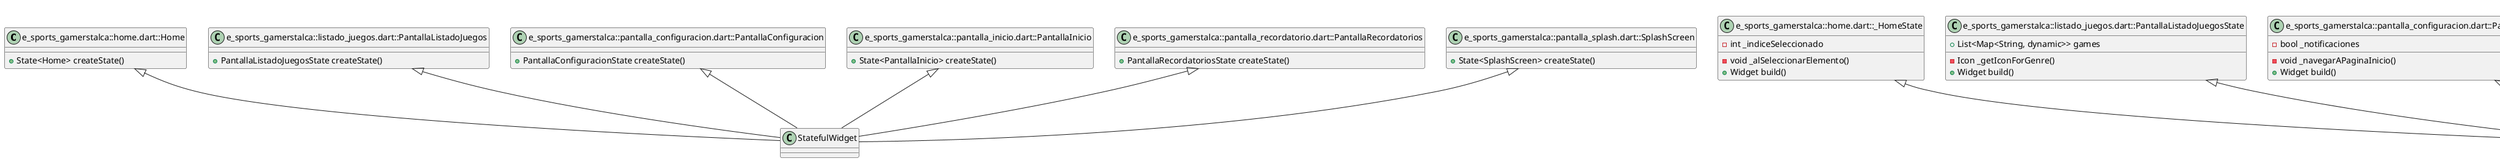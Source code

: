 @startuml
!define RECTANGLE class

RECTANGLE "e_sports_gamerstalca::home.dart::Home" as Home {
  +State<Home> createState()
}

RECTANGLE "e_sports_gamerstalca::home.dart::_HomeState" as _HomeState {
  -int _indiceSeleccionado
  -void _alSeleccionarElemento()
  +Widget build()
}

RECTANGLE "e_sports_gamerstalca::home.dart::PaginaResumen" as PaginaResumen {
  +dynamic Function(int) navegarA
  -Widget _construirTarjetaResumen()
  +Widget build()
}

RECTANGLE "e_sports_gamerstalca::listado_juegos.dart::PantallaListadoJuegos" as PantallaListadoJuegos {
  +PantallaListadoJuegosState createState()
}

RECTANGLE "e_sports_gamerstalca::listado_juegos.dart::PantallaListadoJuegosState" as PantallaListadoJuegosState {
  +List<Map<String, dynamic>> games
  -Icon _getIconForGenre()
  +Widget build()
}

RECTANGLE "e_sports_gamerstalca::main.dart::MyApp" as MyApp {
  +Widget build()
}

RECTANGLE "e_sports_gamerstalca::pantalla_configuracion.dart::PantallaConfiguracion" as PantallaConfiguracion {
  +PantallaConfiguracionState createState()
}

RECTANGLE "e_sports_gamerstalca::pantalla_configuracion.dart::PantallaConfiguracionState" as PantallaConfiguracionState {
  -bool _notificaciones
  -void _navegarAPaginaInicio()
  +Widget build()
}

RECTANGLE "e_sports_gamerstalca::pantalla_detalles_juegos.dart::PantallaDetallesJuego" as PantallaDetallesJuego {
  +String nombreJuego
  +String genero
  +String descripcion
  +String imagen
  +Widget build()
}

RECTANGLE "e_sports_gamerstalca::pantalla_inicio.dart::MyApp" as MyAppInicio {
  +Widget build()
}

RECTANGLE "e_sports_gamerstalca::pantalla_inicio.dart::PantallaInicio" as PantallaInicio {
  +State<PantallaInicio> createState()
}

RECTANGLE "e_sports_gamerstalca::pantalla_inicio.dart::_PantallaInicioState" as _PantallaInicioState {
  -TextEditingController _controladorUsuario
  -TextEditingController _controladorClave
  -void _iniciarSesion()
  +Widget build()
}

RECTANGLE "e_sports_gamerstalca::pantalla_perfil.dart::PantallaPerfil" as PantallaPerfil {
  +Widget build()
}

RECTANGLE "e_sports_gamerstalca::pantalla_recordatorio.dart::PantallaRecordatorios" as PantallaRecordatorios {
  +PantallaRecordatoriosState createState()
}

RECTANGLE "e_sports_gamerstalca::pantalla_recordatorio.dart::PantallaRecordatoriosState" as PantallaRecordatoriosState {
  +List<Map<String, dynamic>> recordatorios
  -void _toggleCumplido()
  -void _mostrarDetalles()
  +Widget build()
}

RECTANGLE "e_sports_gamerstalca::pantalla_rutinas.dart::PantallaRutinasEntrenamiento" as PantallaRutinasEntrenamiento {
  +List<Map<String, dynamic>> rutinasPorJuego
  -Icon _getDifficultyIcon()
  +Widget build()
}

RECTANGLE "e_sports_gamerstalca::pantalla_splash.dart::SplashScreen" as SplashScreen {
  +State<SplashScreen> createState()
}

RECTANGLE "e_sports_gamerstalca::pantalla_splash.dart::_SplashScreenState" as _SplashScreenState {
  +void initState()
  -dynamic _navigateToHome()
  +Widget build()
}

Home <|-- StatefulWidget
_HomeState <|-- State
PaginaResumen <|-- StatelessWidget
PantallaListadoJuegos <|-- StatefulWidget
PantallaListadoJuegosState <|-- State
MyApp <|-- StatelessWidget
PantallaConfiguracion <|-- StatefulWidget
PantallaConfiguracionState <|-- State
PantallaDetallesJuego <|-- StatelessWidget
MyAppInicio <|-- StatelessWidget
PantallaInicio <|-- StatefulWidget
_PantallaInicioState <|-- State
_PantallaInicioState o-- TextEditingController
PantallaPerfil <|-- StatelessWidget
PantallaRecordatorios <|-- StatefulWidget
PantallaRecordatoriosState <|-- State
PantallaRutinasEntrenamiento <|-- StatelessWidget
SplashScreen <|-- StatefulWidget
_SplashScreenState <|-- State

@enduml
